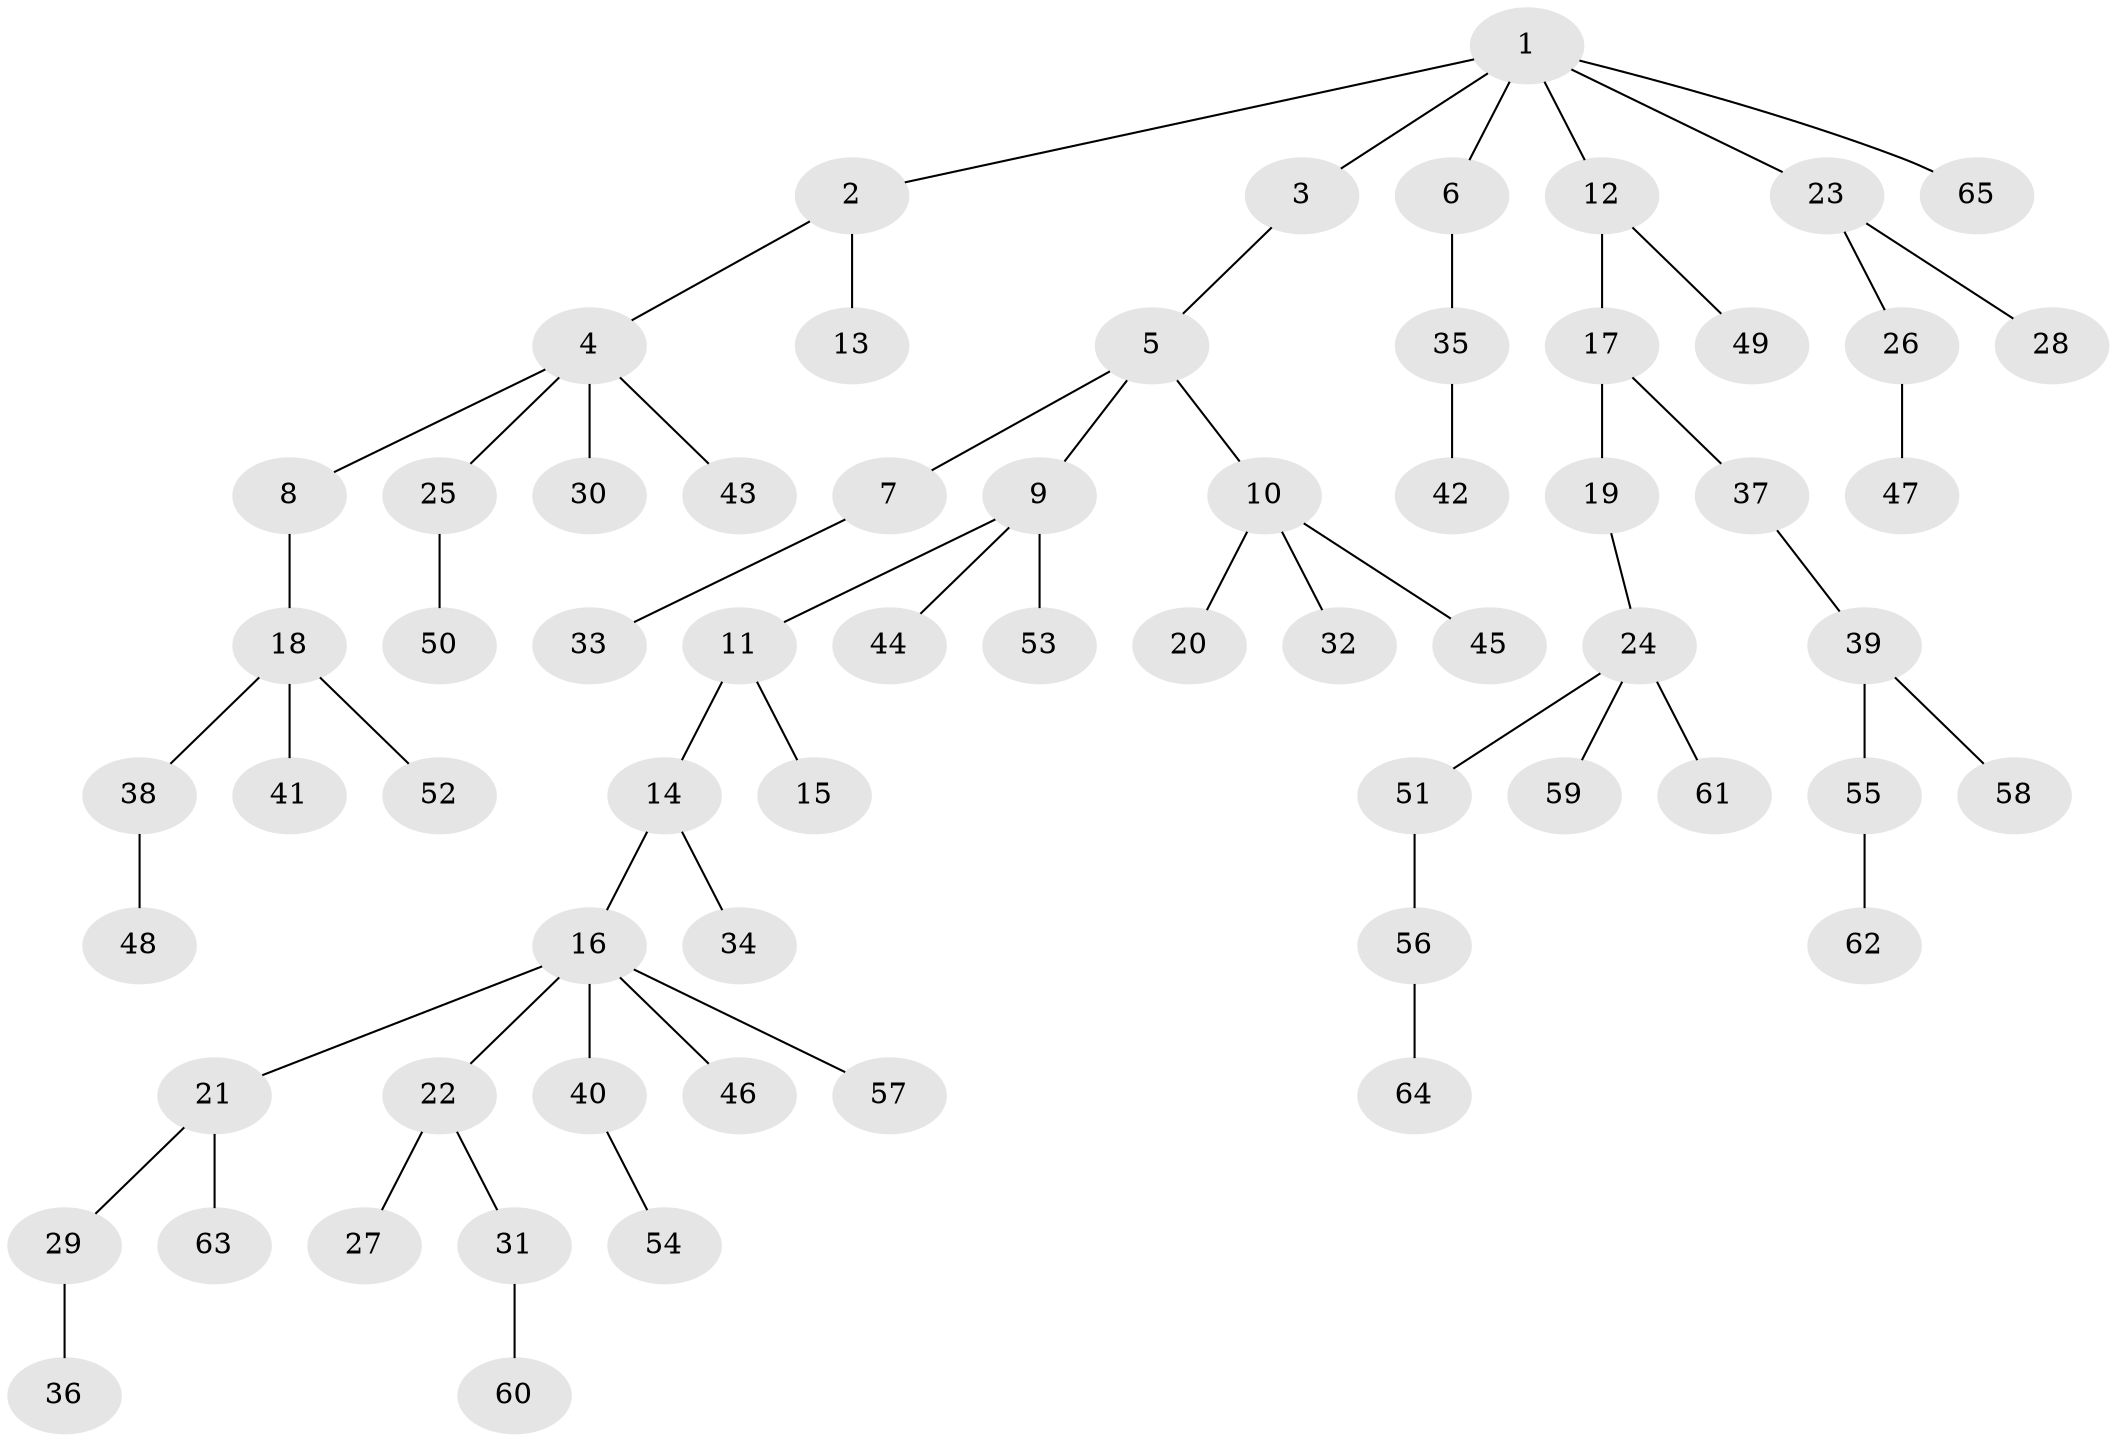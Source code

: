 // coarse degree distribution, {7: 0.046511627906976744, 4: 0.046511627906976744, 5: 0.023255813953488372, 2: 0.20930232558139536, 1: 0.5581395348837209, 3: 0.11627906976744186}
// Generated by graph-tools (version 1.1) at 2025/52/02/27/25 19:52:11]
// undirected, 65 vertices, 64 edges
graph export_dot {
graph [start="1"]
  node [color=gray90,style=filled];
  1;
  2;
  3;
  4;
  5;
  6;
  7;
  8;
  9;
  10;
  11;
  12;
  13;
  14;
  15;
  16;
  17;
  18;
  19;
  20;
  21;
  22;
  23;
  24;
  25;
  26;
  27;
  28;
  29;
  30;
  31;
  32;
  33;
  34;
  35;
  36;
  37;
  38;
  39;
  40;
  41;
  42;
  43;
  44;
  45;
  46;
  47;
  48;
  49;
  50;
  51;
  52;
  53;
  54;
  55;
  56;
  57;
  58;
  59;
  60;
  61;
  62;
  63;
  64;
  65;
  1 -- 2;
  1 -- 3;
  1 -- 6;
  1 -- 12;
  1 -- 23;
  1 -- 65;
  2 -- 4;
  2 -- 13;
  3 -- 5;
  4 -- 8;
  4 -- 25;
  4 -- 30;
  4 -- 43;
  5 -- 7;
  5 -- 9;
  5 -- 10;
  6 -- 35;
  7 -- 33;
  8 -- 18;
  9 -- 11;
  9 -- 44;
  9 -- 53;
  10 -- 20;
  10 -- 32;
  10 -- 45;
  11 -- 14;
  11 -- 15;
  12 -- 17;
  12 -- 49;
  14 -- 16;
  14 -- 34;
  16 -- 21;
  16 -- 22;
  16 -- 40;
  16 -- 46;
  16 -- 57;
  17 -- 19;
  17 -- 37;
  18 -- 38;
  18 -- 41;
  18 -- 52;
  19 -- 24;
  21 -- 29;
  21 -- 63;
  22 -- 27;
  22 -- 31;
  23 -- 26;
  23 -- 28;
  24 -- 51;
  24 -- 59;
  24 -- 61;
  25 -- 50;
  26 -- 47;
  29 -- 36;
  31 -- 60;
  35 -- 42;
  37 -- 39;
  38 -- 48;
  39 -- 55;
  39 -- 58;
  40 -- 54;
  51 -- 56;
  55 -- 62;
  56 -- 64;
}
